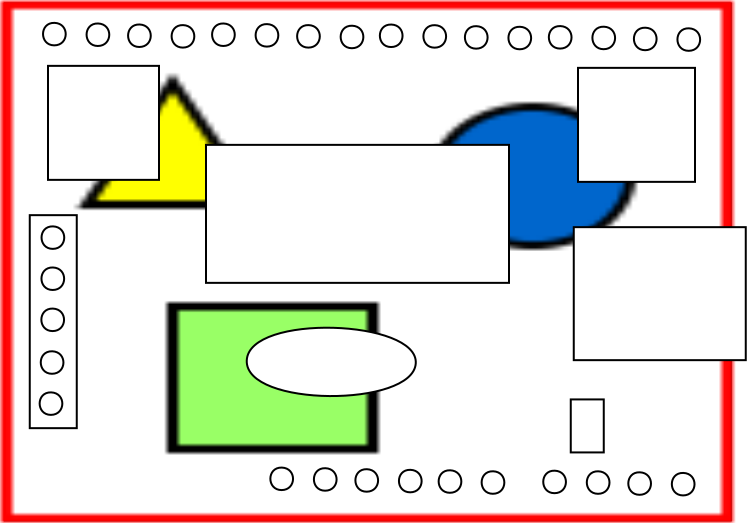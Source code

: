 <?xml version="1.0" encoding="UTF-8"?>
<dia:diagram xmlns:dia="http://www.lysator.liu.se/~alla/dia/">
  <dia:layer name="Background" visible="true" active="true">
    <dia:object type="Standard - Box" version="0" id="O0">
      <dia:attribute name="obj_pos">
        <dia:point val="10.188,10.028"/>
      </dia:attribute>
      <dia:attribute name="obj_bb">
        <dia:rectangle val="10.138,9.978;46.538,35.928"/>
      </dia:attribute>
      <dia:attribute name="elem_corner">
        <dia:point val="10.188,10.028"/>
      </dia:attribute>
      <dia:attribute name="elem_width">
        <dia:real val="36.3"/>
      </dia:attribute>
      <dia:attribute name="elem_height">
        <dia:real val="25.85"/>
      </dia:attribute>
      <dia:attribute name="show_background">
        <dia:boolean val="true"/>
      </dia:attribute>
      <dia:attribute name="aspect">
        <dia:enum val="1"/>
      </dia:attribute>
    </dia:object>
    <dia:object type="Standard - Image" version="0" id="O1">
      <dia:attribute name="obj_pos">
        <dia:point val="10,9.907"/>
      </dia:attribute>
      <dia:attribute name="obj_bb">
        <dia:rectangle val="9.95,9.857;46.65,36.026"/>
      </dia:attribute>
      <dia:attribute name="elem_corner">
        <dia:point val="10,9.907"/>
      </dia:attribute>
      <dia:attribute name="elem_width">
        <dia:real val="36.6"/>
      </dia:attribute>
      <dia:attribute name="elem_height">
        <dia:real val="26.068"/>
      </dia:attribute>
      <dia:attribute name="draw_border">
        <dia:boolean val="false"/>
      </dia:attribute>
      <dia:attribute name="keep_aspect">
        <dia:boolean val="true"/>
      </dia:attribute>
      <dia:attribute name="file">
        <dia:string>#PIC-lcd-backpack-pcb.jpg#</dia:string>
      </dia:attribute>
    </dia:object>
    <dia:object type="Standard - Box" version="0" id="O2">
      <dia:attribute name="obj_pos">
        <dia:point val="12.35,13.15"/>
      </dia:attribute>
      <dia:attribute name="obj_bb">
        <dia:rectangle val="12.3,13.1;17.95,18.9"/>
      </dia:attribute>
      <dia:attribute name="elem_corner">
        <dia:point val="12.35,13.15"/>
      </dia:attribute>
      <dia:attribute name="elem_width">
        <dia:real val="5.55"/>
      </dia:attribute>
      <dia:attribute name="elem_height">
        <dia:real val="5.7"/>
      </dia:attribute>
      <dia:attribute name="show_background">
        <dia:boolean val="true"/>
      </dia:attribute>
    </dia:object>
    <dia:object type="Standard - Box" version="0" id="O3">
      <dia:attribute name="obj_pos">
        <dia:point val="38.85,13.25"/>
      </dia:attribute>
      <dia:attribute name="obj_bb">
        <dia:rectangle val="38.8,13.2;44.75,19"/>
      </dia:attribute>
      <dia:attribute name="elem_corner">
        <dia:point val="38.85,13.25"/>
      </dia:attribute>
      <dia:attribute name="elem_width">
        <dia:real val="5.85"/>
      </dia:attribute>
      <dia:attribute name="elem_height">
        <dia:real val="5.7"/>
      </dia:attribute>
      <dia:attribute name="show_background">
        <dia:boolean val="true"/>
      </dia:attribute>
    </dia:object>
    <dia:object type="Standard - Box" version="0" id="O4">
      <dia:attribute name="obj_pos">
        <dia:point val="20.25,17.1"/>
      </dia:attribute>
      <dia:attribute name="obj_bb">
        <dia:rectangle val="20.2,17.05;35.45,24.05"/>
      </dia:attribute>
      <dia:attribute name="elem_corner">
        <dia:point val="20.25,17.1"/>
      </dia:attribute>
      <dia:attribute name="elem_width">
        <dia:real val="15.15"/>
      </dia:attribute>
      <dia:attribute name="elem_height">
        <dia:real val="6.9"/>
      </dia:attribute>
      <dia:attribute name="show_background">
        <dia:boolean val="true"/>
      </dia:attribute>
    </dia:object>
    <dia:object type="Standard - Beziergon" version="0" id="O5">
      <dia:attribute name="obj_pos">
        <dia:point val="12.675,11"/>
      </dia:attribute>
      <dia:attribute name="obj_bb">
        <dia:rectangle val="12.052,10.95;13.286,12.175"/>
      </dia:attribute>
      <dia:attribute name="bez_points">
        <dia:point val="12.675,11"/>
        <dia:point val="13.438,11.025"/>
        <dia:point val="13.412,12.125"/>
        <dia:point val="12.662,12.125"/>
        <dia:point val="11.912,12.125"/>
        <dia:point val="11.912,10.975"/>
      </dia:attribute>
      <dia:attribute name="corner_types">
        <dia:enum val="95"/>
        <dia:enum val="0"/>
        <dia:enum val="0"/>
      </dia:attribute>
      <dia:attribute name="show_background">
        <dia:boolean val="true"/>
      </dia:attribute>
    </dia:object>
    <dia:object type="Standard - Beziergon" version="0" id="O6">
      <dia:attribute name="obj_pos">
        <dia:point val="14.852,11.031"/>
      </dia:attribute>
      <dia:attribute name="obj_bb">
        <dia:rectangle val="14.229,10.981;15.463,12.206"/>
      </dia:attribute>
      <dia:attribute name="bez_points">
        <dia:point val="14.852,11.031"/>
        <dia:point val="15.615,11.056"/>
        <dia:point val="15.59,12.156"/>
        <dia:point val="14.84,12.156"/>
        <dia:point val="14.09,12.156"/>
        <dia:point val="14.09,11.006"/>
      </dia:attribute>
      <dia:attribute name="corner_types">
        <dia:enum val="95"/>
        <dia:enum val="0"/>
        <dia:enum val="0"/>
      </dia:attribute>
      <dia:attribute name="show_background">
        <dia:boolean val="true"/>
      </dia:attribute>
    </dia:object>
    <dia:object type="Standard - Beziergon" version="0" id="O7">
      <dia:attribute name="obj_pos">
        <dia:point val="16.927,11.081"/>
      </dia:attribute>
      <dia:attribute name="obj_bb">
        <dia:rectangle val="16.304,11.031;17.538,12.256"/>
      </dia:attribute>
      <dia:attribute name="bez_points">
        <dia:point val="16.927,11.081"/>
        <dia:point val="17.69,11.106"/>
        <dia:point val="17.665,12.206"/>
        <dia:point val="16.915,12.206"/>
        <dia:point val="16.165,12.206"/>
        <dia:point val="16.165,11.056"/>
      </dia:attribute>
      <dia:attribute name="corner_types">
        <dia:enum val="95"/>
        <dia:enum val="0"/>
        <dia:enum val="0"/>
      </dia:attribute>
      <dia:attribute name="show_background">
        <dia:boolean val="true"/>
      </dia:attribute>
    </dia:object>
    <dia:object type="Standard - Beziergon" version="0" id="O8">
      <dia:attribute name="obj_pos">
        <dia:point val="19.104,11.112"/>
      </dia:attribute>
      <dia:attribute name="obj_bb">
        <dia:rectangle val="18.481,11.062;19.715,12.287"/>
      </dia:attribute>
      <dia:attribute name="bez_points">
        <dia:point val="19.104,11.112"/>
        <dia:point val="19.867,11.137"/>
        <dia:point val="19.842,12.237"/>
        <dia:point val="19.092,12.237"/>
        <dia:point val="18.342,12.237"/>
        <dia:point val="18.342,11.087"/>
      </dia:attribute>
      <dia:attribute name="corner_types">
        <dia:enum val="95"/>
        <dia:enum val="0"/>
        <dia:enum val="0"/>
      </dia:attribute>
      <dia:attribute name="show_background">
        <dia:boolean val="true"/>
      </dia:attribute>
    </dia:object>
    <dia:object type="Standard - Beziergon" version="0" id="O9">
      <dia:attribute name="obj_pos">
        <dia:point val="21.127,11.031"/>
      </dia:attribute>
      <dia:attribute name="obj_bb">
        <dia:rectangle val="20.504,10.981;21.738,12.206"/>
      </dia:attribute>
      <dia:attribute name="bez_points">
        <dia:point val="21.127,11.031"/>
        <dia:point val="21.89,11.056"/>
        <dia:point val="21.865,12.156"/>
        <dia:point val="21.115,12.156"/>
        <dia:point val="20.365,12.156"/>
        <dia:point val="20.365,11.006"/>
      </dia:attribute>
      <dia:attribute name="corner_types">
        <dia:enum val="95"/>
        <dia:enum val="0"/>
        <dia:enum val="0"/>
      </dia:attribute>
      <dia:attribute name="show_background">
        <dia:boolean val="true"/>
      </dia:attribute>
    </dia:object>
    <dia:object type="Standard - Beziergon" version="0" id="O10">
      <dia:attribute name="obj_pos">
        <dia:point val="23.304,11.062"/>
      </dia:attribute>
      <dia:attribute name="obj_bb">
        <dia:rectangle val="22.681,11.012;23.915,12.237"/>
      </dia:attribute>
      <dia:attribute name="bez_points">
        <dia:point val="23.304,11.062"/>
        <dia:point val="24.067,11.087"/>
        <dia:point val="24.042,12.187"/>
        <dia:point val="23.292,12.187"/>
        <dia:point val="22.542,12.187"/>
        <dia:point val="22.542,11.037"/>
      </dia:attribute>
      <dia:attribute name="corner_types">
        <dia:enum val="95"/>
        <dia:enum val="0"/>
        <dia:enum val="0"/>
      </dia:attribute>
      <dia:attribute name="show_background">
        <dia:boolean val="true"/>
      </dia:attribute>
    </dia:object>
    <dia:object type="Standard - Beziergon" version="0" id="O11">
      <dia:attribute name="obj_pos">
        <dia:point val="25.379,11.112"/>
      </dia:attribute>
      <dia:attribute name="obj_bb">
        <dia:rectangle val="24.756,11.062;25.99,12.287"/>
      </dia:attribute>
      <dia:attribute name="bez_points">
        <dia:point val="25.379,11.112"/>
        <dia:point val="26.142,11.137"/>
        <dia:point val="26.117,12.237"/>
        <dia:point val="25.367,12.237"/>
        <dia:point val="24.617,12.237"/>
        <dia:point val="24.617,11.087"/>
      </dia:attribute>
      <dia:attribute name="corner_types">
        <dia:enum val="95"/>
        <dia:enum val="0"/>
        <dia:enum val="0"/>
      </dia:attribute>
      <dia:attribute name="show_background">
        <dia:boolean val="true"/>
      </dia:attribute>
    </dia:object>
    <dia:object type="Standard - Beziergon" version="0" id="O12">
      <dia:attribute name="obj_pos">
        <dia:point val="27.557,11.143"/>
      </dia:attribute>
      <dia:attribute name="obj_bb">
        <dia:rectangle val="26.933,11.093;28.168,12.318"/>
      </dia:attribute>
      <dia:attribute name="bez_points">
        <dia:point val="27.557,11.143"/>
        <dia:point val="28.319,11.168"/>
        <dia:point val="28.294,12.268"/>
        <dia:point val="27.544,12.268"/>
        <dia:point val="26.794,12.268"/>
        <dia:point val="26.794,11.118"/>
      </dia:attribute>
      <dia:attribute name="corner_types">
        <dia:enum val="95"/>
        <dia:enum val="0"/>
        <dia:enum val="0"/>
      </dia:attribute>
      <dia:attribute name="show_background">
        <dia:boolean val="true"/>
      </dia:attribute>
    </dia:object>
    <dia:object type="Standard - Beziergon" version="0" id="O13">
      <dia:attribute name="obj_pos">
        <dia:point val="29.516,11.084"/>
      </dia:attribute>
      <dia:attribute name="obj_bb">
        <dia:rectangle val="28.893,11.033;30.127,12.258"/>
      </dia:attribute>
      <dia:attribute name="bez_points">
        <dia:point val="29.516,11.084"/>
        <dia:point val="30.279,11.108"/>
        <dia:point val="30.254,12.209"/>
        <dia:point val="29.504,12.209"/>
        <dia:point val="28.754,12.209"/>
        <dia:point val="28.754,11.059"/>
      </dia:attribute>
      <dia:attribute name="corner_types">
        <dia:enum val="95"/>
        <dia:enum val="0"/>
        <dia:enum val="0"/>
      </dia:attribute>
      <dia:attribute name="show_background">
        <dia:boolean val="true"/>
      </dia:attribute>
    </dia:object>
    <dia:object type="Standard - Beziergon" version="0" id="O14">
      <dia:attribute name="obj_pos">
        <dia:point val="31.694,11.115"/>
      </dia:attribute>
      <dia:attribute name="obj_bb">
        <dia:rectangle val="31.07,11.064;32.305,12.29"/>
      </dia:attribute>
      <dia:attribute name="bez_points">
        <dia:point val="31.694,11.115"/>
        <dia:point val="32.456,11.14"/>
        <dia:point val="32.431,12.24"/>
        <dia:point val="31.681,12.24"/>
        <dia:point val="30.931,12.24"/>
        <dia:point val="30.931,11.09"/>
      </dia:attribute>
      <dia:attribute name="corner_types">
        <dia:enum val="95"/>
        <dia:enum val="0"/>
        <dia:enum val="0"/>
      </dia:attribute>
      <dia:attribute name="show_background">
        <dia:boolean val="true"/>
      </dia:attribute>
    </dia:object>
    <dia:object type="Standard - Beziergon" version="0" id="O15">
      <dia:attribute name="obj_pos">
        <dia:point val="33.769,11.165"/>
      </dia:attribute>
      <dia:attribute name="obj_bb">
        <dia:rectangle val="33.145,11.114;34.38,12.34"/>
      </dia:attribute>
      <dia:attribute name="bez_points">
        <dia:point val="33.769,11.165"/>
        <dia:point val="34.531,11.19"/>
        <dia:point val="34.506,12.29"/>
        <dia:point val="33.756,12.29"/>
        <dia:point val="33.006,12.29"/>
        <dia:point val="33.006,11.14"/>
      </dia:attribute>
      <dia:attribute name="corner_types">
        <dia:enum val="95"/>
        <dia:enum val="0"/>
        <dia:enum val="0"/>
      </dia:attribute>
      <dia:attribute name="show_background">
        <dia:boolean val="true"/>
      </dia:attribute>
    </dia:object>
    <dia:object type="Standard - Beziergon" version="0" id="O16">
      <dia:attribute name="obj_pos">
        <dia:point val="35.946,11.196"/>
      </dia:attribute>
      <dia:attribute name="obj_bb">
        <dia:rectangle val="35.322,11.145;36.557,12.371"/>
      </dia:attribute>
      <dia:attribute name="bez_points">
        <dia:point val="35.946,11.196"/>
        <dia:point val="36.708,11.221"/>
        <dia:point val="36.683,12.321"/>
        <dia:point val="35.933,12.321"/>
        <dia:point val="35.183,12.321"/>
        <dia:point val="35.183,11.171"/>
      </dia:attribute>
      <dia:attribute name="corner_types">
        <dia:enum val="95"/>
        <dia:enum val="0"/>
        <dia:enum val="0"/>
      </dia:attribute>
      <dia:attribute name="show_background">
        <dia:boolean val="true"/>
      </dia:attribute>
    </dia:object>
    <dia:object type="Standard - Beziergon" version="0" id="O17">
      <dia:attribute name="obj_pos">
        <dia:point val="37.966,11.161"/>
      </dia:attribute>
      <dia:attribute name="obj_bb">
        <dia:rectangle val="37.343,11.111;38.577,12.336"/>
      </dia:attribute>
      <dia:attribute name="bez_points">
        <dia:point val="37.966,11.161"/>
        <dia:point val="38.728,11.186"/>
        <dia:point val="38.703,12.286"/>
        <dia:point val="37.953,12.286"/>
        <dia:point val="37.203,12.286"/>
        <dia:point val="37.203,11.136"/>
      </dia:attribute>
      <dia:attribute name="corner_types">
        <dia:enum val="95"/>
        <dia:enum val="0"/>
        <dia:enum val="0"/>
      </dia:attribute>
      <dia:attribute name="show_background">
        <dia:boolean val="true"/>
      </dia:attribute>
    </dia:object>
    <dia:object type="Standard - Beziergon" version="0" id="O18">
      <dia:attribute name="obj_pos">
        <dia:point val="40.143,11.192"/>
      </dia:attribute>
      <dia:attribute name="obj_bb">
        <dia:rectangle val="39.52,11.142;40.754,12.367"/>
      </dia:attribute>
      <dia:attribute name="bez_points">
        <dia:point val="40.143,11.192"/>
        <dia:point val="40.906,11.217"/>
        <dia:point val="40.881,12.317"/>
        <dia:point val="40.131,12.317"/>
        <dia:point val="39.381,12.317"/>
        <dia:point val="39.381,11.167"/>
      </dia:attribute>
      <dia:attribute name="corner_types">
        <dia:enum val="95"/>
        <dia:enum val="0"/>
        <dia:enum val="0"/>
      </dia:attribute>
      <dia:attribute name="show_background">
        <dia:boolean val="true"/>
      </dia:attribute>
    </dia:object>
    <dia:object type="Standard - Beziergon" version="0" id="O19">
      <dia:attribute name="obj_pos">
        <dia:point val="42.218,11.242"/>
      </dia:attribute>
      <dia:attribute name="obj_bb">
        <dia:rectangle val="41.595,11.192;42.829,12.417"/>
      </dia:attribute>
      <dia:attribute name="bez_points">
        <dia:point val="42.218,11.242"/>
        <dia:point val="42.981,11.267"/>
        <dia:point val="42.956,12.367"/>
        <dia:point val="42.206,12.367"/>
        <dia:point val="41.456,12.367"/>
        <dia:point val="41.456,11.217"/>
      </dia:attribute>
      <dia:attribute name="corner_types">
        <dia:enum val="95"/>
        <dia:enum val="0"/>
        <dia:enum val="0"/>
      </dia:attribute>
      <dia:attribute name="show_background">
        <dia:boolean val="true"/>
      </dia:attribute>
    </dia:object>
    <dia:object type="Standard - Beziergon" version="0" id="O20">
      <dia:attribute name="obj_pos">
        <dia:point val="44.395,11.273"/>
      </dia:attribute>
      <dia:attribute name="obj_bb">
        <dia:rectangle val="43.772,11.223;45.007,12.448"/>
      </dia:attribute>
      <dia:attribute name="bez_points">
        <dia:point val="44.395,11.273"/>
        <dia:point val="45.158,11.298"/>
        <dia:point val="45.133,12.398"/>
        <dia:point val="44.383,12.398"/>
        <dia:point val="43.633,12.398"/>
        <dia:point val="43.633,11.248"/>
      </dia:attribute>
      <dia:attribute name="corner_types">
        <dia:enum val="95"/>
        <dia:enum val="0"/>
        <dia:enum val="0"/>
      </dia:attribute>
      <dia:attribute name="show_background">
        <dia:boolean val="true"/>
      </dia:attribute>
    </dia:object>
    <dia:object type="Standard - Beziergon" version="0" id="O21">
      <dia:attribute name="obj_pos">
        <dia:point val="24.041,33.236"/>
      </dia:attribute>
      <dia:attribute name="obj_bb">
        <dia:rectangle val="23.418,33.185;24.652,34.411"/>
      </dia:attribute>
      <dia:attribute name="bez_points">
        <dia:point val="24.041,33.236"/>
        <dia:point val="24.803,33.261"/>
        <dia:point val="24.779,34.361"/>
        <dia:point val="24.029,34.361"/>
        <dia:point val="23.279,34.361"/>
        <dia:point val="23.279,33.211"/>
      </dia:attribute>
      <dia:attribute name="corner_types">
        <dia:enum val="95"/>
        <dia:enum val="0"/>
        <dia:enum val="0"/>
      </dia:attribute>
      <dia:attribute name="show_background">
        <dia:boolean val="true"/>
      </dia:attribute>
    </dia:object>
    <dia:object type="Standard - Beziergon" version="0" id="O22">
      <dia:attribute name="obj_pos">
        <dia:point val="26.218,33.267"/>
      </dia:attribute>
      <dia:attribute name="obj_bb">
        <dia:rectangle val="25.595,33.216;26.829,34.442"/>
      </dia:attribute>
      <dia:attribute name="bez_points">
        <dia:point val="26.218,33.267"/>
        <dia:point val="26.981,33.292"/>
        <dia:point val="26.956,34.392"/>
        <dia:point val="26.206,34.392"/>
        <dia:point val="25.456,34.392"/>
        <dia:point val="25.456,33.242"/>
      </dia:attribute>
      <dia:attribute name="corner_types">
        <dia:enum val="95"/>
        <dia:enum val="0"/>
        <dia:enum val="0"/>
      </dia:attribute>
      <dia:attribute name="show_background">
        <dia:boolean val="true"/>
      </dia:attribute>
    </dia:object>
    <dia:object type="Standard - Beziergon" version="0" id="O23">
      <dia:attribute name="obj_pos">
        <dia:point val="28.293,33.317"/>
      </dia:attribute>
      <dia:attribute name="obj_bb">
        <dia:rectangle val="27.67,33.266;28.904,34.492"/>
      </dia:attribute>
      <dia:attribute name="bez_points">
        <dia:point val="28.293,33.317"/>
        <dia:point val="29.056,33.342"/>
        <dia:point val="29.031,34.442"/>
        <dia:point val="28.281,34.442"/>
        <dia:point val="27.531,34.442"/>
        <dia:point val="27.531,33.292"/>
      </dia:attribute>
      <dia:attribute name="corner_types">
        <dia:enum val="95"/>
        <dia:enum val="0"/>
        <dia:enum val="0"/>
      </dia:attribute>
      <dia:attribute name="show_background">
        <dia:boolean val="true"/>
      </dia:attribute>
    </dia:object>
    <dia:object type="Standard - Beziergon" version="0" id="O24">
      <dia:attribute name="obj_pos">
        <dia:point val="30.47,33.348"/>
      </dia:attribute>
      <dia:attribute name="obj_bb">
        <dia:rectangle val="29.847,33.297;31.081,34.523"/>
      </dia:attribute>
      <dia:attribute name="bez_points">
        <dia:point val="30.47,33.348"/>
        <dia:point val="31.233,33.373"/>
        <dia:point val="31.208,34.473"/>
        <dia:point val="30.458,34.473"/>
        <dia:point val="29.708,34.473"/>
        <dia:point val="29.708,33.323"/>
      </dia:attribute>
      <dia:attribute name="corner_types">
        <dia:enum val="95"/>
        <dia:enum val="0"/>
        <dia:enum val="0"/>
      </dia:attribute>
      <dia:attribute name="show_background">
        <dia:boolean val="true"/>
      </dia:attribute>
    </dia:object>
    <dia:object type="Standard - Beziergon" version="0" id="O25">
      <dia:attribute name="obj_pos">
        <dia:point val="37.686,33.391"/>
      </dia:attribute>
      <dia:attribute name="obj_bb">
        <dia:rectangle val="37.063,33.34;38.297,34.566"/>
      </dia:attribute>
      <dia:attribute name="bez_points">
        <dia:point val="37.686,33.391"/>
        <dia:point val="38.449,33.416"/>
        <dia:point val="38.423,34.516"/>
        <dia:point val="37.673,34.516"/>
        <dia:point val="36.923,34.516"/>
        <dia:point val="36.923,33.366"/>
      </dia:attribute>
      <dia:attribute name="corner_types">
        <dia:enum val="95"/>
        <dia:enum val="0"/>
        <dia:enum val="0"/>
      </dia:attribute>
      <dia:attribute name="show_background">
        <dia:boolean val="true"/>
      </dia:attribute>
    </dia:object>
    <dia:object type="Standard - Beziergon" version="0" id="O26">
      <dia:attribute name="obj_pos">
        <dia:point val="39.863,33.422"/>
      </dia:attribute>
      <dia:attribute name="obj_bb">
        <dia:rectangle val="39.24,33.371;40.474,34.597"/>
      </dia:attribute>
      <dia:attribute name="bez_points">
        <dia:point val="39.863,33.422"/>
        <dia:point val="40.626,33.447"/>
        <dia:point val="40.601,34.547"/>
        <dia:point val="39.851,34.547"/>
        <dia:point val="39.101,34.547"/>
        <dia:point val="39.101,33.397"/>
      </dia:attribute>
      <dia:attribute name="corner_types">
        <dia:enum val="95"/>
        <dia:enum val="0"/>
        <dia:enum val="0"/>
      </dia:attribute>
      <dia:attribute name="show_background">
        <dia:boolean val="true"/>
      </dia:attribute>
    </dia:object>
    <dia:object type="Standard - Beziergon" version="0" id="O27">
      <dia:attribute name="obj_pos">
        <dia:point val="41.938,33.472"/>
      </dia:attribute>
      <dia:attribute name="obj_bb">
        <dia:rectangle val="41.315,33.421;42.549,34.647"/>
      </dia:attribute>
      <dia:attribute name="bez_points">
        <dia:point val="41.938,33.472"/>
        <dia:point val="42.701,33.497"/>
        <dia:point val="42.676,34.597"/>
        <dia:point val="41.926,34.597"/>
        <dia:point val="41.176,34.597"/>
        <dia:point val="41.176,33.447"/>
      </dia:attribute>
      <dia:attribute name="corner_types">
        <dia:enum val="95"/>
        <dia:enum val="0"/>
        <dia:enum val="0"/>
      </dia:attribute>
      <dia:attribute name="show_background">
        <dia:boolean val="true"/>
      </dia:attribute>
    </dia:object>
    <dia:object type="Standard - Beziergon" version="0" id="O28">
      <dia:attribute name="obj_pos">
        <dia:point val="44.115,33.503"/>
      </dia:attribute>
      <dia:attribute name="obj_bb">
        <dia:rectangle val="43.492,33.452;44.727,34.678"/>
      </dia:attribute>
      <dia:attribute name="bez_points">
        <dia:point val="44.115,33.503"/>
        <dia:point val="44.878,33.528"/>
        <dia:point val="44.853,34.628"/>
        <dia:point val="44.103,34.628"/>
        <dia:point val="43.353,34.628"/>
        <dia:point val="43.353,33.478"/>
      </dia:attribute>
      <dia:attribute name="corner_types">
        <dia:enum val="95"/>
        <dia:enum val="0"/>
        <dia:enum val="0"/>
      </dia:attribute>
      <dia:attribute name="show_background">
        <dia:boolean val="true"/>
      </dia:attribute>
    </dia:object>
    <dia:object type="Standard - Beziergon" version="0" id="O29">
      <dia:attribute name="obj_pos">
        <dia:point val="34.606,33.421"/>
      </dia:attribute>
      <dia:attribute name="obj_bb">
        <dia:rectangle val="33.983,33.37;35.217,34.596"/>
      </dia:attribute>
      <dia:attribute name="bez_points">
        <dia:point val="34.606,33.421"/>
        <dia:point val="35.368,33.446"/>
        <dia:point val="35.343,34.546"/>
        <dia:point val="34.593,34.546"/>
        <dia:point val="33.843,34.546"/>
        <dia:point val="33.843,33.396"/>
      </dia:attribute>
      <dia:attribute name="corner_types">
        <dia:enum val="95"/>
        <dia:enum val="0"/>
        <dia:enum val="0"/>
      </dia:attribute>
      <dia:attribute name="show_background">
        <dia:boolean val="true"/>
      </dia:attribute>
    </dia:object>
    <dia:object type="Standard - Beziergon" version="0" id="O30">
      <dia:attribute name="obj_pos">
        <dia:point val="32.456,33.371"/>
      </dia:attribute>
      <dia:attribute name="obj_bb">
        <dia:rectangle val="31.833,33.32;33.067,34.546"/>
      </dia:attribute>
      <dia:attribute name="bez_points">
        <dia:point val="32.456,33.371"/>
        <dia:point val="33.218,33.396"/>
        <dia:point val="33.194,34.496"/>
        <dia:point val="32.444,34.496"/>
        <dia:point val="31.694,34.496"/>
        <dia:point val="31.694,33.346"/>
      </dia:attribute>
      <dia:attribute name="corner_types">
        <dia:enum val="95"/>
        <dia:enum val="0"/>
        <dia:enum val="0"/>
      </dia:attribute>
      <dia:attribute name="show_background">
        <dia:boolean val="true"/>
      </dia:attribute>
    </dia:object>
    <dia:object type="Standard - Box" version="0" id="O31">
      <dia:attribute name="obj_pos">
        <dia:point val="11.438,20.615"/>
      </dia:attribute>
      <dia:attribute name="obj_bb">
        <dia:rectangle val="11.388,20.565;13.838,31.315"/>
      </dia:attribute>
      <dia:attribute name="elem_corner">
        <dia:point val="11.438,20.615"/>
      </dia:attribute>
      <dia:attribute name="elem_width">
        <dia:real val="2.35"/>
      </dia:attribute>
      <dia:attribute name="elem_height">
        <dia:real val="10.65"/>
      </dia:attribute>
      <dia:attribute name="show_background">
        <dia:boolean val="true"/>
      </dia:attribute>
    </dia:object>
    <dia:object type="Standard - Beziergon" version="0" id="O32">
      <dia:attribute name="obj_pos">
        <dia:point val="12.601,21.176"/>
      </dia:attribute>
      <dia:attribute name="obj_bb">
        <dia:rectangle val="11.978,21.125;13.212,22.351"/>
      </dia:attribute>
      <dia:attribute name="bez_points">
        <dia:point val="12.601,21.176"/>
        <dia:point val="13.364,21.201"/>
        <dia:point val="13.338,22.301"/>
        <dia:point val="12.588,22.301"/>
        <dia:point val="11.838,22.301"/>
        <dia:point val="11.838,21.151"/>
      </dia:attribute>
      <dia:attribute name="corner_types">
        <dia:enum val="95"/>
        <dia:enum val="0"/>
        <dia:enum val="0"/>
      </dia:attribute>
      <dia:attribute name="show_background">
        <dia:boolean val="true"/>
      </dia:attribute>
    </dia:object>
    <dia:object type="Standard - Beziergon" version="0" id="O33">
      <dia:attribute name="obj_pos">
        <dia:point val="12.596,23.231"/>
      </dia:attribute>
      <dia:attribute name="obj_bb">
        <dia:rectangle val="11.973,23.18;13.207,24.406"/>
      </dia:attribute>
      <dia:attribute name="bez_points">
        <dia:point val="12.596,23.231"/>
        <dia:point val="13.358,23.256"/>
        <dia:point val="13.334,24.356"/>
        <dia:point val="12.584,24.356"/>
        <dia:point val="11.834,24.356"/>
        <dia:point val="11.834,23.206"/>
      </dia:attribute>
      <dia:attribute name="corner_types">
        <dia:enum val="95"/>
        <dia:enum val="0"/>
        <dia:enum val="0"/>
      </dia:attribute>
      <dia:attribute name="show_background">
        <dia:boolean val="true"/>
      </dia:attribute>
    </dia:object>
    <dia:object type="Standard - Beziergon" version="0" id="O34">
      <dia:attribute name="obj_pos">
        <dia:point val="12.591,25.286"/>
      </dia:attribute>
      <dia:attribute name="obj_bb">
        <dia:rectangle val="11.968,25.235;13.202,26.461"/>
      </dia:attribute>
      <dia:attribute name="bez_points">
        <dia:point val="12.591,25.286"/>
        <dia:point val="13.354,25.311"/>
        <dia:point val="13.329,26.411"/>
        <dia:point val="12.579,26.411"/>
        <dia:point val="11.829,26.411"/>
        <dia:point val="11.829,25.261"/>
      </dia:attribute>
      <dia:attribute name="corner_types">
        <dia:enum val="95"/>
        <dia:enum val="0"/>
        <dia:enum val="0"/>
      </dia:attribute>
      <dia:attribute name="show_background">
        <dia:boolean val="true"/>
      </dia:attribute>
    </dia:object>
    <dia:object type="Standard - Beziergon" version="0" id="O35">
      <dia:attribute name="obj_pos">
        <dia:point val="12.561,27.421"/>
      </dia:attribute>
      <dia:attribute name="obj_bb">
        <dia:rectangle val="11.938,27.37;13.172,28.596"/>
      </dia:attribute>
      <dia:attribute name="bez_points">
        <dia:point val="12.561,27.421"/>
        <dia:point val="13.323,27.446"/>
        <dia:point val="13.299,28.546"/>
        <dia:point val="12.549,28.546"/>
        <dia:point val="11.799,28.546"/>
        <dia:point val="11.799,27.396"/>
      </dia:attribute>
      <dia:attribute name="corner_types">
        <dia:enum val="95"/>
        <dia:enum val="0"/>
        <dia:enum val="0"/>
      </dia:attribute>
      <dia:attribute name="show_background">
        <dia:boolean val="true"/>
      </dia:attribute>
    </dia:object>
    <dia:object type="Standard - Beziergon" version="0" id="O36">
      <dia:attribute name="obj_pos">
        <dia:point val="12.506,29.476"/>
      </dia:attribute>
      <dia:attribute name="obj_bb">
        <dia:rectangle val="11.883,29.425;13.117,30.651"/>
      </dia:attribute>
      <dia:attribute name="bez_points">
        <dia:point val="12.506,29.476"/>
        <dia:point val="13.268,29.501"/>
        <dia:point val="13.243,30.601"/>
        <dia:point val="12.493,30.601"/>
        <dia:point val="11.743,30.601"/>
        <dia:point val="11.743,29.451"/>
      </dia:attribute>
      <dia:attribute name="corner_types">
        <dia:enum val="95"/>
        <dia:enum val="0"/>
        <dia:enum val="0"/>
      </dia:attribute>
      <dia:attribute name="show_background">
        <dia:boolean val="true"/>
      </dia:attribute>
    </dia:object>
    <dia:object type="Standard - Box" version="0" id="O37">
      <dia:attribute name="obj_pos">
        <dia:point val="38.638,21.215"/>
      </dia:attribute>
      <dia:attribute name="obj_bb">
        <dia:rectangle val="38.588,21.165;47.288,27.915"/>
      </dia:attribute>
      <dia:attribute name="elem_corner">
        <dia:point val="38.638,21.215"/>
      </dia:attribute>
      <dia:attribute name="elem_width">
        <dia:real val="8.6"/>
      </dia:attribute>
      <dia:attribute name="elem_height">
        <dia:real val="6.65"/>
      </dia:attribute>
      <dia:attribute name="show_background">
        <dia:boolean val="true"/>
      </dia:attribute>
    </dia:object>
    <dia:object type="Standard - Box" version="0" id="O38">
      <dia:attribute name="obj_pos">
        <dia:point val="38.488,29.828"/>
      </dia:attribute>
      <dia:attribute name="obj_bb">
        <dia:rectangle val="38.438,29.778;40.188,32.528"/>
      </dia:attribute>
      <dia:attribute name="elem_corner">
        <dia:point val="38.488,29.828"/>
      </dia:attribute>
      <dia:attribute name="elem_width">
        <dia:real val="1.65"/>
      </dia:attribute>
      <dia:attribute name="elem_height">
        <dia:real val="2.65"/>
      </dia:attribute>
      <dia:attribute name="show_background">
        <dia:boolean val="true"/>
      </dia:attribute>
    </dia:object>
    <dia:object type="Standard - Beziergon" version="0" id="O39">
      <dia:attribute name="obj_pos">
        <dia:point val="22.288,27.878"/>
      </dia:attribute>
      <dia:attribute name="obj_bb">
        <dia:rectangle val="22.237,26.192;30.79,29.709"/>
      </dia:attribute>
      <dia:attribute name="bez_points">
        <dia:point val="22.288,27.878"/>
        <dia:point val="22.388,25.528"/>
        <dia:point val="30.888,25.828"/>
        <dia:point val="30.738,28.028"/>
        <dia:point val="30.588,30.228"/>
        <dia:point val="22.188,30.228"/>
      </dia:attribute>
      <dia:attribute name="corner_types">
        <dia:enum val="893"/>
        <dia:enum val="0"/>
        <dia:enum val="0"/>
      </dia:attribute>
      <dia:attribute name="show_background">
        <dia:boolean val="true"/>
      </dia:attribute>
    </dia:object>
  </dia:layer>
</dia:diagram>
